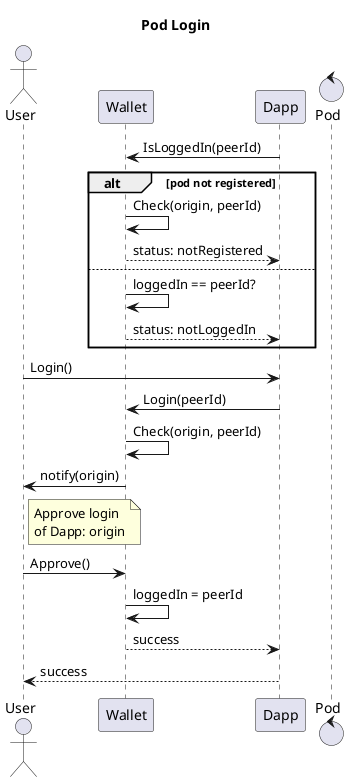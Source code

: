 @startuml

Title Pod Login

actor User
participant Wallet
participant Dapp
control Pod

Dapp -> Wallet: IsLoggedIn(peerId)

alt pod not registered
Wallet -> Wallet: Check(origin, peerId)
Wallet --> Dapp: status: notRegistered

else
Wallet -> Wallet: loggedIn == peerId?
Wallet --> Dapp: status: notLoggedIn
end


User -> Dapp: Login()
Dapp -> Wallet: Login(peerId)
Wallet -> Wallet: Check(origin, peerId)

Wallet -> User: notify(origin)

note right of User: Approve login \nof Dapp: origin

User -> Wallet: Approve()
Wallet -> Wallet: loggedIn = peerId

Wallet --> Dapp: success
User <-- Dapp: success

@enduml
